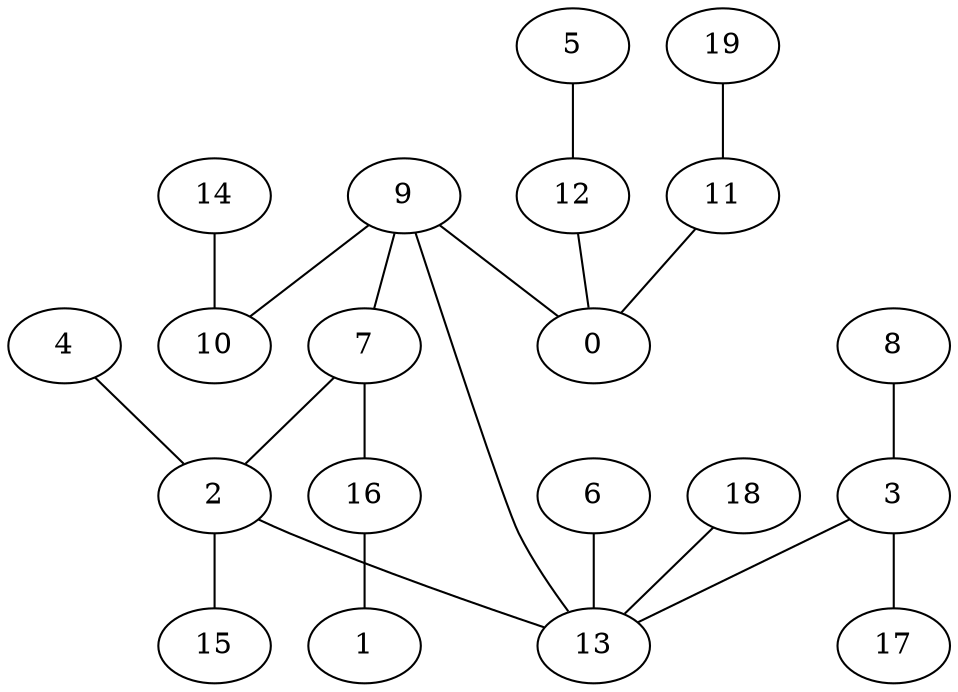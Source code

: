 digraph GG_graph {

subgraph G_graph {
edge [color = black]
"4" -> "2" [dir = none]
"2" -> "15" [dir = none]
"5" -> "12" [dir = none]
"7" -> "2" [dir = none]
"7" -> "16" [dir = none]
"9" -> "10" [dir = none]
"9" -> "0" [dir = none]
"9" -> "7" [dir = none]
"9" -> "13" [dir = none]
"19" -> "11" [dir = none]
"6" -> "13" [dir = none]
"8" -> "3" [dir = none]
"14" -> "10" [dir = none]
"12" -> "0" [dir = none]
"16" -> "1" [dir = none]
"3" -> "17" [dir = none]
"3" -> "13" [dir = none]
"11" -> "0" [dir = none]
"18" -> "13" [dir = none]
"2" -> "13" [dir = none]
}

}
